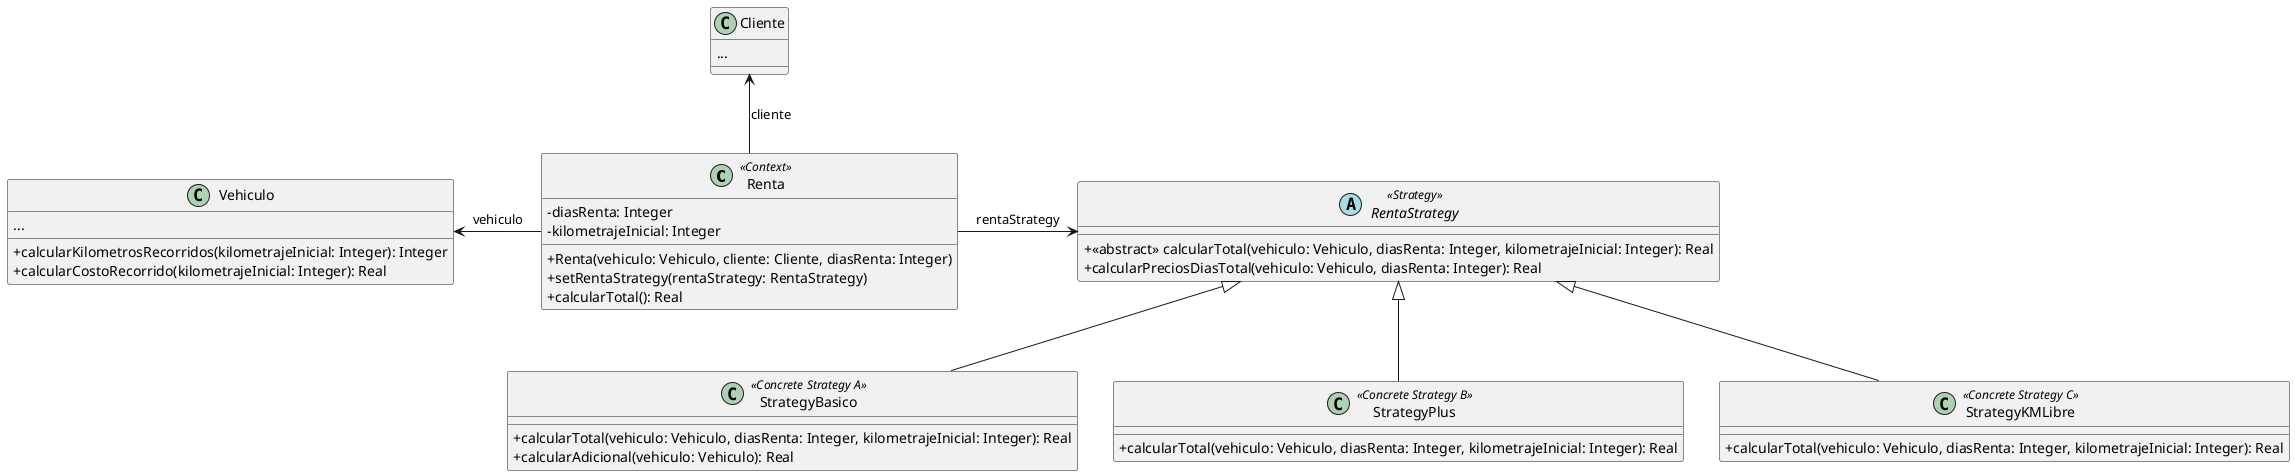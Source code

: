 @startuml

skinparam classAttributeIconSize 0

class Renta <<Context>> {
-diasRenta: Integer
-kilometrajeInicial: Integer
+Renta(vehiculo: Vehiculo, cliente: Cliente, diasRenta: Integer)
+setRentaStrategy(rentaStrategy: RentaStrategy)
+calcularTotal(): Real
}

abstract class RentaStrategy <<Strategy>> {
+<<abstract>> calcularTotal(vehiculo: Vehiculo, diasRenta: Integer, kilometrajeInicial: Integer): Real
+calcularPreciosDiasTotal(vehiculo: Vehiculo, diasRenta: Integer): Real
}

class StrategyBasico <<Concrete Strategy A>> extends RentaStrategy {
+calcularTotal(vehiculo: Vehiculo, diasRenta: Integer, kilometrajeInicial: Integer): Real
+calcularAdicional(vehiculo: Vehiculo): Real
}
class StrategyPlus <<Concrete Strategy B>> extends RentaStrategy {
+calcularTotal(vehiculo: Vehiculo, diasRenta: Integer, kilometrajeInicial: Integer): Real
}
class StrategyKMLibre <<Concrete Strategy C>> extends RentaStrategy {
+calcularTotal(vehiculo: Vehiculo, diasRenta: Integer, kilometrajeInicial: Integer): Real
}

class Vehiculo {
...
+calcularKilometrosRecorridos(kilometrajeInicial: Integer): Integer
+calcularCostoRecorrido(kilometrajeInicial: Integer): Real
}

class Cliente {
...
}

Renta -right-> RentaStrategy: rentaStrategy
Renta -left-> Vehiculo: vehiculo
Renta -up-> Cliente: cliente

@enduml
